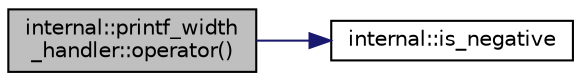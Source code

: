 digraph "internal::printf_width_handler::operator()"
{
  edge [fontname="Helvetica",fontsize="10",labelfontname="Helvetica",labelfontsize="10"];
  node [fontname="Helvetica",fontsize="10",shape=record];
  rankdir="LR";
  Node1 [label="internal::printf_width\l_handler::operator()",height=0.2,width=0.4,color="black", fillcolor="grey75", style="filled" fontcolor="black"];
  Node1 -> Node2 [color="midnightblue",fontsize="10",style="solid",fontname="Helvetica"];
  Node2 [label="internal::is_negative",height=0.2,width=0.4,color="black", fillcolor="white", style="filled",URL="$namespaceinternal.html#ac5822d6a6cf07ba173eae0ab2c53bf8c"];
}
